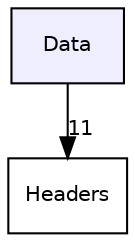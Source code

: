 digraph "Data" {
  compound=true
  node [ fontsize="10", fontname="Helvetica"];
  edge [ labelfontsize="10", labelfontname="Helvetica"];
  dir_e3d743d0ec9b4013b28b5d69101bc7fb [shape=box, label="Data", style="filled", fillcolor="#eeeeff", pencolor="black", URL="dir_e3d743d0ec9b4013b28b5d69101bc7fb.html"];
  dir_692516b589a32b3bfce781ca9f6d1534 [shape=box label="Headers" URL="dir_692516b589a32b3bfce781ca9f6d1534.html"];
  dir_e3d743d0ec9b4013b28b5d69101bc7fb->dir_692516b589a32b3bfce781ca9f6d1534 [headlabel="11", labeldistance=1.5 headhref="dir_000004_000011.html"];
}
